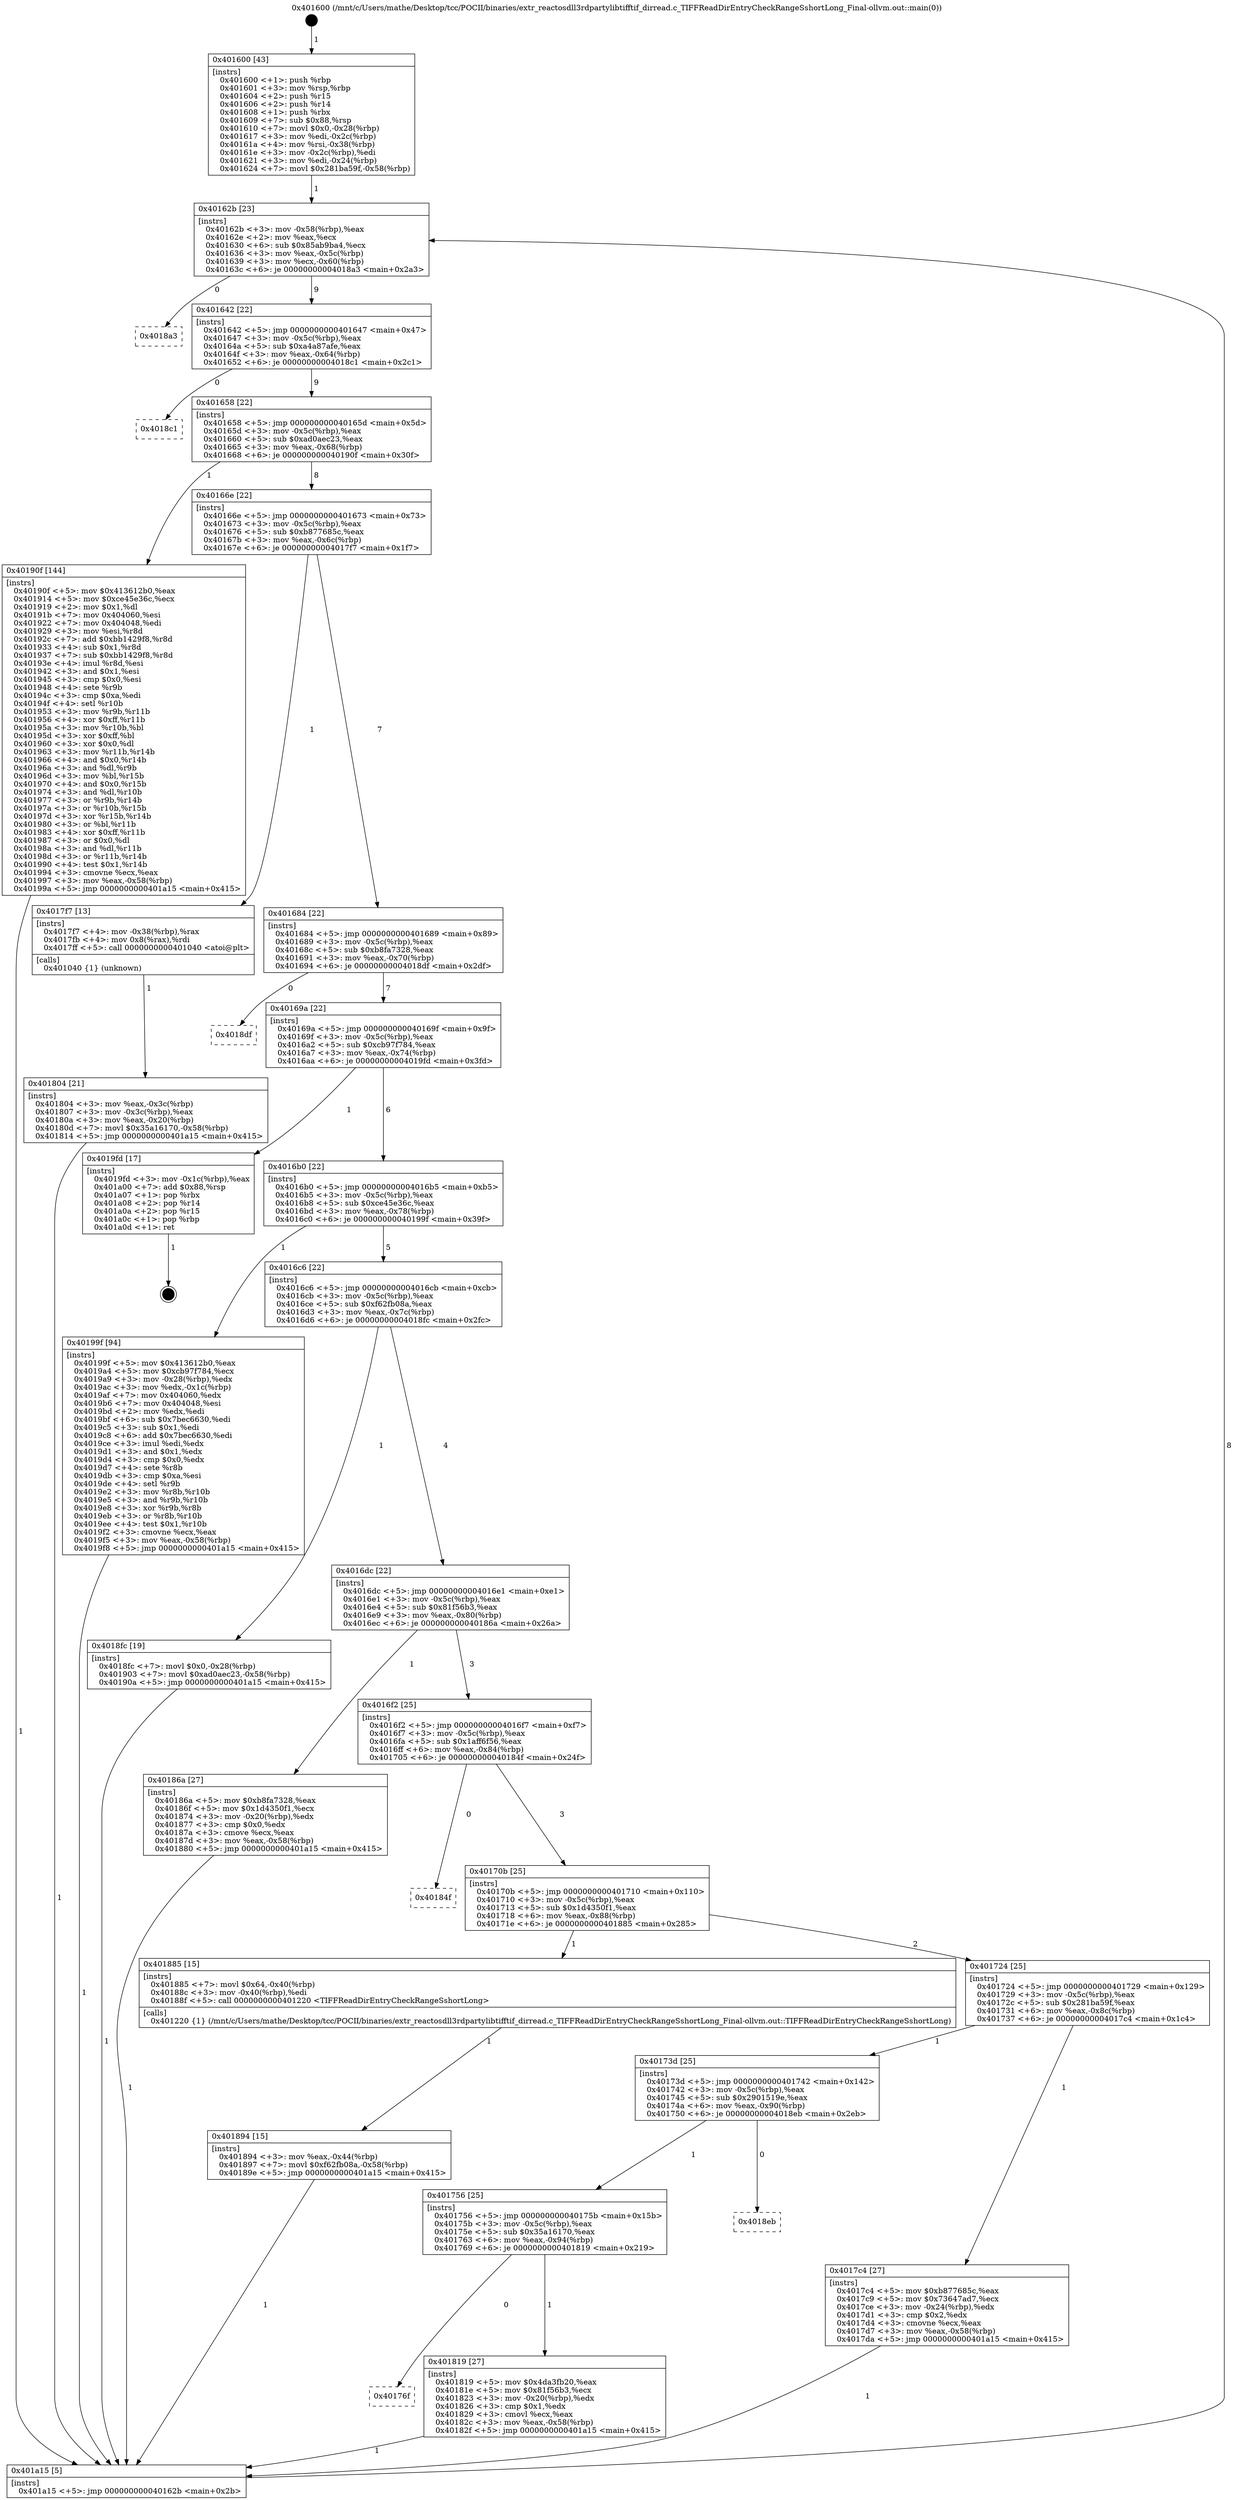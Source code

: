 digraph "0x401600" {
  label = "0x401600 (/mnt/c/Users/mathe/Desktop/tcc/POCII/binaries/extr_reactosdll3rdpartylibtifftif_dirread.c_TIFFReadDirEntryCheckRangeSshortLong_Final-ollvm.out::main(0))"
  labelloc = "t"
  node[shape=record]

  Entry [label="",width=0.3,height=0.3,shape=circle,fillcolor=black,style=filled]
  "0x40162b" [label="{
     0x40162b [23]\l
     | [instrs]\l
     &nbsp;&nbsp;0x40162b \<+3\>: mov -0x58(%rbp),%eax\l
     &nbsp;&nbsp;0x40162e \<+2\>: mov %eax,%ecx\l
     &nbsp;&nbsp;0x401630 \<+6\>: sub $0x85ab9ba4,%ecx\l
     &nbsp;&nbsp;0x401636 \<+3\>: mov %eax,-0x5c(%rbp)\l
     &nbsp;&nbsp;0x401639 \<+3\>: mov %ecx,-0x60(%rbp)\l
     &nbsp;&nbsp;0x40163c \<+6\>: je 00000000004018a3 \<main+0x2a3\>\l
  }"]
  "0x4018a3" [label="{
     0x4018a3\l
  }", style=dashed]
  "0x401642" [label="{
     0x401642 [22]\l
     | [instrs]\l
     &nbsp;&nbsp;0x401642 \<+5\>: jmp 0000000000401647 \<main+0x47\>\l
     &nbsp;&nbsp;0x401647 \<+3\>: mov -0x5c(%rbp),%eax\l
     &nbsp;&nbsp;0x40164a \<+5\>: sub $0xa4a87afe,%eax\l
     &nbsp;&nbsp;0x40164f \<+3\>: mov %eax,-0x64(%rbp)\l
     &nbsp;&nbsp;0x401652 \<+6\>: je 00000000004018c1 \<main+0x2c1\>\l
  }"]
  Exit [label="",width=0.3,height=0.3,shape=circle,fillcolor=black,style=filled,peripheries=2]
  "0x4018c1" [label="{
     0x4018c1\l
  }", style=dashed]
  "0x401658" [label="{
     0x401658 [22]\l
     | [instrs]\l
     &nbsp;&nbsp;0x401658 \<+5\>: jmp 000000000040165d \<main+0x5d\>\l
     &nbsp;&nbsp;0x40165d \<+3\>: mov -0x5c(%rbp),%eax\l
     &nbsp;&nbsp;0x401660 \<+5\>: sub $0xad0aec23,%eax\l
     &nbsp;&nbsp;0x401665 \<+3\>: mov %eax,-0x68(%rbp)\l
     &nbsp;&nbsp;0x401668 \<+6\>: je 000000000040190f \<main+0x30f\>\l
  }"]
  "0x401894" [label="{
     0x401894 [15]\l
     | [instrs]\l
     &nbsp;&nbsp;0x401894 \<+3\>: mov %eax,-0x44(%rbp)\l
     &nbsp;&nbsp;0x401897 \<+7\>: movl $0xf62fb08a,-0x58(%rbp)\l
     &nbsp;&nbsp;0x40189e \<+5\>: jmp 0000000000401a15 \<main+0x415\>\l
  }"]
  "0x40190f" [label="{
     0x40190f [144]\l
     | [instrs]\l
     &nbsp;&nbsp;0x40190f \<+5\>: mov $0x413612b0,%eax\l
     &nbsp;&nbsp;0x401914 \<+5\>: mov $0xce45e36c,%ecx\l
     &nbsp;&nbsp;0x401919 \<+2\>: mov $0x1,%dl\l
     &nbsp;&nbsp;0x40191b \<+7\>: mov 0x404060,%esi\l
     &nbsp;&nbsp;0x401922 \<+7\>: mov 0x404048,%edi\l
     &nbsp;&nbsp;0x401929 \<+3\>: mov %esi,%r8d\l
     &nbsp;&nbsp;0x40192c \<+7\>: add $0xbb1429f8,%r8d\l
     &nbsp;&nbsp;0x401933 \<+4\>: sub $0x1,%r8d\l
     &nbsp;&nbsp;0x401937 \<+7\>: sub $0xbb1429f8,%r8d\l
     &nbsp;&nbsp;0x40193e \<+4\>: imul %r8d,%esi\l
     &nbsp;&nbsp;0x401942 \<+3\>: and $0x1,%esi\l
     &nbsp;&nbsp;0x401945 \<+3\>: cmp $0x0,%esi\l
     &nbsp;&nbsp;0x401948 \<+4\>: sete %r9b\l
     &nbsp;&nbsp;0x40194c \<+3\>: cmp $0xa,%edi\l
     &nbsp;&nbsp;0x40194f \<+4\>: setl %r10b\l
     &nbsp;&nbsp;0x401953 \<+3\>: mov %r9b,%r11b\l
     &nbsp;&nbsp;0x401956 \<+4\>: xor $0xff,%r11b\l
     &nbsp;&nbsp;0x40195a \<+3\>: mov %r10b,%bl\l
     &nbsp;&nbsp;0x40195d \<+3\>: xor $0xff,%bl\l
     &nbsp;&nbsp;0x401960 \<+3\>: xor $0x0,%dl\l
     &nbsp;&nbsp;0x401963 \<+3\>: mov %r11b,%r14b\l
     &nbsp;&nbsp;0x401966 \<+4\>: and $0x0,%r14b\l
     &nbsp;&nbsp;0x40196a \<+3\>: and %dl,%r9b\l
     &nbsp;&nbsp;0x40196d \<+3\>: mov %bl,%r15b\l
     &nbsp;&nbsp;0x401970 \<+4\>: and $0x0,%r15b\l
     &nbsp;&nbsp;0x401974 \<+3\>: and %dl,%r10b\l
     &nbsp;&nbsp;0x401977 \<+3\>: or %r9b,%r14b\l
     &nbsp;&nbsp;0x40197a \<+3\>: or %r10b,%r15b\l
     &nbsp;&nbsp;0x40197d \<+3\>: xor %r15b,%r14b\l
     &nbsp;&nbsp;0x401980 \<+3\>: or %bl,%r11b\l
     &nbsp;&nbsp;0x401983 \<+4\>: xor $0xff,%r11b\l
     &nbsp;&nbsp;0x401987 \<+3\>: or $0x0,%dl\l
     &nbsp;&nbsp;0x40198a \<+3\>: and %dl,%r11b\l
     &nbsp;&nbsp;0x40198d \<+3\>: or %r11b,%r14b\l
     &nbsp;&nbsp;0x401990 \<+4\>: test $0x1,%r14b\l
     &nbsp;&nbsp;0x401994 \<+3\>: cmovne %ecx,%eax\l
     &nbsp;&nbsp;0x401997 \<+3\>: mov %eax,-0x58(%rbp)\l
     &nbsp;&nbsp;0x40199a \<+5\>: jmp 0000000000401a15 \<main+0x415\>\l
  }"]
  "0x40166e" [label="{
     0x40166e [22]\l
     | [instrs]\l
     &nbsp;&nbsp;0x40166e \<+5\>: jmp 0000000000401673 \<main+0x73\>\l
     &nbsp;&nbsp;0x401673 \<+3\>: mov -0x5c(%rbp),%eax\l
     &nbsp;&nbsp;0x401676 \<+5\>: sub $0xb877685c,%eax\l
     &nbsp;&nbsp;0x40167b \<+3\>: mov %eax,-0x6c(%rbp)\l
     &nbsp;&nbsp;0x40167e \<+6\>: je 00000000004017f7 \<main+0x1f7\>\l
  }"]
  "0x40176f" [label="{
     0x40176f\l
  }", style=dashed]
  "0x4017f7" [label="{
     0x4017f7 [13]\l
     | [instrs]\l
     &nbsp;&nbsp;0x4017f7 \<+4\>: mov -0x38(%rbp),%rax\l
     &nbsp;&nbsp;0x4017fb \<+4\>: mov 0x8(%rax),%rdi\l
     &nbsp;&nbsp;0x4017ff \<+5\>: call 0000000000401040 \<atoi@plt\>\l
     | [calls]\l
     &nbsp;&nbsp;0x401040 \{1\} (unknown)\l
  }"]
  "0x401684" [label="{
     0x401684 [22]\l
     | [instrs]\l
     &nbsp;&nbsp;0x401684 \<+5\>: jmp 0000000000401689 \<main+0x89\>\l
     &nbsp;&nbsp;0x401689 \<+3\>: mov -0x5c(%rbp),%eax\l
     &nbsp;&nbsp;0x40168c \<+5\>: sub $0xb8fa7328,%eax\l
     &nbsp;&nbsp;0x401691 \<+3\>: mov %eax,-0x70(%rbp)\l
     &nbsp;&nbsp;0x401694 \<+6\>: je 00000000004018df \<main+0x2df\>\l
  }"]
  "0x401819" [label="{
     0x401819 [27]\l
     | [instrs]\l
     &nbsp;&nbsp;0x401819 \<+5\>: mov $0x4da3fb20,%eax\l
     &nbsp;&nbsp;0x40181e \<+5\>: mov $0x81f56b3,%ecx\l
     &nbsp;&nbsp;0x401823 \<+3\>: mov -0x20(%rbp),%edx\l
     &nbsp;&nbsp;0x401826 \<+3\>: cmp $0x1,%edx\l
     &nbsp;&nbsp;0x401829 \<+3\>: cmovl %ecx,%eax\l
     &nbsp;&nbsp;0x40182c \<+3\>: mov %eax,-0x58(%rbp)\l
     &nbsp;&nbsp;0x40182f \<+5\>: jmp 0000000000401a15 \<main+0x415\>\l
  }"]
  "0x4018df" [label="{
     0x4018df\l
  }", style=dashed]
  "0x40169a" [label="{
     0x40169a [22]\l
     | [instrs]\l
     &nbsp;&nbsp;0x40169a \<+5\>: jmp 000000000040169f \<main+0x9f\>\l
     &nbsp;&nbsp;0x40169f \<+3\>: mov -0x5c(%rbp),%eax\l
     &nbsp;&nbsp;0x4016a2 \<+5\>: sub $0xcb97f784,%eax\l
     &nbsp;&nbsp;0x4016a7 \<+3\>: mov %eax,-0x74(%rbp)\l
     &nbsp;&nbsp;0x4016aa \<+6\>: je 00000000004019fd \<main+0x3fd\>\l
  }"]
  "0x401756" [label="{
     0x401756 [25]\l
     | [instrs]\l
     &nbsp;&nbsp;0x401756 \<+5\>: jmp 000000000040175b \<main+0x15b\>\l
     &nbsp;&nbsp;0x40175b \<+3\>: mov -0x5c(%rbp),%eax\l
     &nbsp;&nbsp;0x40175e \<+5\>: sub $0x35a16170,%eax\l
     &nbsp;&nbsp;0x401763 \<+6\>: mov %eax,-0x94(%rbp)\l
     &nbsp;&nbsp;0x401769 \<+6\>: je 0000000000401819 \<main+0x219\>\l
  }"]
  "0x4019fd" [label="{
     0x4019fd [17]\l
     | [instrs]\l
     &nbsp;&nbsp;0x4019fd \<+3\>: mov -0x1c(%rbp),%eax\l
     &nbsp;&nbsp;0x401a00 \<+7\>: add $0x88,%rsp\l
     &nbsp;&nbsp;0x401a07 \<+1\>: pop %rbx\l
     &nbsp;&nbsp;0x401a08 \<+2\>: pop %r14\l
     &nbsp;&nbsp;0x401a0a \<+2\>: pop %r15\l
     &nbsp;&nbsp;0x401a0c \<+1\>: pop %rbp\l
     &nbsp;&nbsp;0x401a0d \<+1\>: ret\l
  }"]
  "0x4016b0" [label="{
     0x4016b0 [22]\l
     | [instrs]\l
     &nbsp;&nbsp;0x4016b0 \<+5\>: jmp 00000000004016b5 \<main+0xb5\>\l
     &nbsp;&nbsp;0x4016b5 \<+3\>: mov -0x5c(%rbp),%eax\l
     &nbsp;&nbsp;0x4016b8 \<+5\>: sub $0xce45e36c,%eax\l
     &nbsp;&nbsp;0x4016bd \<+3\>: mov %eax,-0x78(%rbp)\l
     &nbsp;&nbsp;0x4016c0 \<+6\>: je 000000000040199f \<main+0x39f\>\l
  }"]
  "0x4018eb" [label="{
     0x4018eb\l
  }", style=dashed]
  "0x40199f" [label="{
     0x40199f [94]\l
     | [instrs]\l
     &nbsp;&nbsp;0x40199f \<+5\>: mov $0x413612b0,%eax\l
     &nbsp;&nbsp;0x4019a4 \<+5\>: mov $0xcb97f784,%ecx\l
     &nbsp;&nbsp;0x4019a9 \<+3\>: mov -0x28(%rbp),%edx\l
     &nbsp;&nbsp;0x4019ac \<+3\>: mov %edx,-0x1c(%rbp)\l
     &nbsp;&nbsp;0x4019af \<+7\>: mov 0x404060,%edx\l
     &nbsp;&nbsp;0x4019b6 \<+7\>: mov 0x404048,%esi\l
     &nbsp;&nbsp;0x4019bd \<+2\>: mov %edx,%edi\l
     &nbsp;&nbsp;0x4019bf \<+6\>: sub $0x7bec6630,%edi\l
     &nbsp;&nbsp;0x4019c5 \<+3\>: sub $0x1,%edi\l
     &nbsp;&nbsp;0x4019c8 \<+6\>: add $0x7bec6630,%edi\l
     &nbsp;&nbsp;0x4019ce \<+3\>: imul %edi,%edx\l
     &nbsp;&nbsp;0x4019d1 \<+3\>: and $0x1,%edx\l
     &nbsp;&nbsp;0x4019d4 \<+3\>: cmp $0x0,%edx\l
     &nbsp;&nbsp;0x4019d7 \<+4\>: sete %r8b\l
     &nbsp;&nbsp;0x4019db \<+3\>: cmp $0xa,%esi\l
     &nbsp;&nbsp;0x4019de \<+4\>: setl %r9b\l
     &nbsp;&nbsp;0x4019e2 \<+3\>: mov %r8b,%r10b\l
     &nbsp;&nbsp;0x4019e5 \<+3\>: and %r9b,%r10b\l
     &nbsp;&nbsp;0x4019e8 \<+3\>: xor %r9b,%r8b\l
     &nbsp;&nbsp;0x4019eb \<+3\>: or %r8b,%r10b\l
     &nbsp;&nbsp;0x4019ee \<+4\>: test $0x1,%r10b\l
     &nbsp;&nbsp;0x4019f2 \<+3\>: cmovne %ecx,%eax\l
     &nbsp;&nbsp;0x4019f5 \<+3\>: mov %eax,-0x58(%rbp)\l
     &nbsp;&nbsp;0x4019f8 \<+5\>: jmp 0000000000401a15 \<main+0x415\>\l
  }"]
  "0x4016c6" [label="{
     0x4016c6 [22]\l
     | [instrs]\l
     &nbsp;&nbsp;0x4016c6 \<+5\>: jmp 00000000004016cb \<main+0xcb\>\l
     &nbsp;&nbsp;0x4016cb \<+3\>: mov -0x5c(%rbp),%eax\l
     &nbsp;&nbsp;0x4016ce \<+5\>: sub $0xf62fb08a,%eax\l
     &nbsp;&nbsp;0x4016d3 \<+3\>: mov %eax,-0x7c(%rbp)\l
     &nbsp;&nbsp;0x4016d6 \<+6\>: je 00000000004018fc \<main+0x2fc\>\l
  }"]
  "0x401804" [label="{
     0x401804 [21]\l
     | [instrs]\l
     &nbsp;&nbsp;0x401804 \<+3\>: mov %eax,-0x3c(%rbp)\l
     &nbsp;&nbsp;0x401807 \<+3\>: mov -0x3c(%rbp),%eax\l
     &nbsp;&nbsp;0x40180a \<+3\>: mov %eax,-0x20(%rbp)\l
     &nbsp;&nbsp;0x40180d \<+7\>: movl $0x35a16170,-0x58(%rbp)\l
     &nbsp;&nbsp;0x401814 \<+5\>: jmp 0000000000401a15 \<main+0x415\>\l
  }"]
  "0x4018fc" [label="{
     0x4018fc [19]\l
     | [instrs]\l
     &nbsp;&nbsp;0x4018fc \<+7\>: movl $0x0,-0x28(%rbp)\l
     &nbsp;&nbsp;0x401903 \<+7\>: movl $0xad0aec23,-0x58(%rbp)\l
     &nbsp;&nbsp;0x40190a \<+5\>: jmp 0000000000401a15 \<main+0x415\>\l
  }"]
  "0x4016dc" [label="{
     0x4016dc [22]\l
     | [instrs]\l
     &nbsp;&nbsp;0x4016dc \<+5\>: jmp 00000000004016e1 \<main+0xe1\>\l
     &nbsp;&nbsp;0x4016e1 \<+3\>: mov -0x5c(%rbp),%eax\l
     &nbsp;&nbsp;0x4016e4 \<+5\>: sub $0x81f56b3,%eax\l
     &nbsp;&nbsp;0x4016e9 \<+3\>: mov %eax,-0x80(%rbp)\l
     &nbsp;&nbsp;0x4016ec \<+6\>: je 000000000040186a \<main+0x26a\>\l
  }"]
  "0x401600" [label="{
     0x401600 [43]\l
     | [instrs]\l
     &nbsp;&nbsp;0x401600 \<+1\>: push %rbp\l
     &nbsp;&nbsp;0x401601 \<+3\>: mov %rsp,%rbp\l
     &nbsp;&nbsp;0x401604 \<+2\>: push %r15\l
     &nbsp;&nbsp;0x401606 \<+2\>: push %r14\l
     &nbsp;&nbsp;0x401608 \<+1\>: push %rbx\l
     &nbsp;&nbsp;0x401609 \<+7\>: sub $0x88,%rsp\l
     &nbsp;&nbsp;0x401610 \<+7\>: movl $0x0,-0x28(%rbp)\l
     &nbsp;&nbsp;0x401617 \<+3\>: mov %edi,-0x2c(%rbp)\l
     &nbsp;&nbsp;0x40161a \<+4\>: mov %rsi,-0x38(%rbp)\l
     &nbsp;&nbsp;0x40161e \<+3\>: mov -0x2c(%rbp),%edi\l
     &nbsp;&nbsp;0x401621 \<+3\>: mov %edi,-0x24(%rbp)\l
     &nbsp;&nbsp;0x401624 \<+7\>: movl $0x281ba59f,-0x58(%rbp)\l
  }"]
  "0x40186a" [label="{
     0x40186a [27]\l
     | [instrs]\l
     &nbsp;&nbsp;0x40186a \<+5\>: mov $0xb8fa7328,%eax\l
     &nbsp;&nbsp;0x40186f \<+5\>: mov $0x1d4350f1,%ecx\l
     &nbsp;&nbsp;0x401874 \<+3\>: mov -0x20(%rbp),%edx\l
     &nbsp;&nbsp;0x401877 \<+3\>: cmp $0x0,%edx\l
     &nbsp;&nbsp;0x40187a \<+3\>: cmove %ecx,%eax\l
     &nbsp;&nbsp;0x40187d \<+3\>: mov %eax,-0x58(%rbp)\l
     &nbsp;&nbsp;0x401880 \<+5\>: jmp 0000000000401a15 \<main+0x415\>\l
  }"]
  "0x4016f2" [label="{
     0x4016f2 [25]\l
     | [instrs]\l
     &nbsp;&nbsp;0x4016f2 \<+5\>: jmp 00000000004016f7 \<main+0xf7\>\l
     &nbsp;&nbsp;0x4016f7 \<+3\>: mov -0x5c(%rbp),%eax\l
     &nbsp;&nbsp;0x4016fa \<+5\>: sub $0x1aff6f56,%eax\l
     &nbsp;&nbsp;0x4016ff \<+6\>: mov %eax,-0x84(%rbp)\l
     &nbsp;&nbsp;0x401705 \<+6\>: je 000000000040184f \<main+0x24f\>\l
  }"]
  "0x401a15" [label="{
     0x401a15 [5]\l
     | [instrs]\l
     &nbsp;&nbsp;0x401a15 \<+5\>: jmp 000000000040162b \<main+0x2b\>\l
  }"]
  "0x40184f" [label="{
     0x40184f\l
  }", style=dashed]
  "0x40170b" [label="{
     0x40170b [25]\l
     | [instrs]\l
     &nbsp;&nbsp;0x40170b \<+5\>: jmp 0000000000401710 \<main+0x110\>\l
     &nbsp;&nbsp;0x401710 \<+3\>: mov -0x5c(%rbp),%eax\l
     &nbsp;&nbsp;0x401713 \<+5\>: sub $0x1d4350f1,%eax\l
     &nbsp;&nbsp;0x401718 \<+6\>: mov %eax,-0x88(%rbp)\l
     &nbsp;&nbsp;0x40171e \<+6\>: je 0000000000401885 \<main+0x285\>\l
  }"]
  "0x40173d" [label="{
     0x40173d [25]\l
     | [instrs]\l
     &nbsp;&nbsp;0x40173d \<+5\>: jmp 0000000000401742 \<main+0x142\>\l
     &nbsp;&nbsp;0x401742 \<+3\>: mov -0x5c(%rbp),%eax\l
     &nbsp;&nbsp;0x401745 \<+5\>: sub $0x2901519e,%eax\l
     &nbsp;&nbsp;0x40174a \<+6\>: mov %eax,-0x90(%rbp)\l
     &nbsp;&nbsp;0x401750 \<+6\>: je 00000000004018eb \<main+0x2eb\>\l
  }"]
  "0x401885" [label="{
     0x401885 [15]\l
     | [instrs]\l
     &nbsp;&nbsp;0x401885 \<+7\>: movl $0x64,-0x40(%rbp)\l
     &nbsp;&nbsp;0x40188c \<+3\>: mov -0x40(%rbp),%edi\l
     &nbsp;&nbsp;0x40188f \<+5\>: call 0000000000401220 \<TIFFReadDirEntryCheckRangeSshortLong\>\l
     | [calls]\l
     &nbsp;&nbsp;0x401220 \{1\} (/mnt/c/Users/mathe/Desktop/tcc/POCII/binaries/extr_reactosdll3rdpartylibtifftif_dirread.c_TIFFReadDirEntryCheckRangeSshortLong_Final-ollvm.out::TIFFReadDirEntryCheckRangeSshortLong)\l
  }"]
  "0x401724" [label="{
     0x401724 [25]\l
     | [instrs]\l
     &nbsp;&nbsp;0x401724 \<+5\>: jmp 0000000000401729 \<main+0x129\>\l
     &nbsp;&nbsp;0x401729 \<+3\>: mov -0x5c(%rbp),%eax\l
     &nbsp;&nbsp;0x40172c \<+5\>: sub $0x281ba59f,%eax\l
     &nbsp;&nbsp;0x401731 \<+6\>: mov %eax,-0x8c(%rbp)\l
     &nbsp;&nbsp;0x401737 \<+6\>: je 00000000004017c4 \<main+0x1c4\>\l
  }"]
  "0x4017c4" [label="{
     0x4017c4 [27]\l
     | [instrs]\l
     &nbsp;&nbsp;0x4017c4 \<+5\>: mov $0xb877685c,%eax\l
     &nbsp;&nbsp;0x4017c9 \<+5\>: mov $0x73647ad7,%ecx\l
     &nbsp;&nbsp;0x4017ce \<+3\>: mov -0x24(%rbp),%edx\l
     &nbsp;&nbsp;0x4017d1 \<+3\>: cmp $0x2,%edx\l
     &nbsp;&nbsp;0x4017d4 \<+3\>: cmovne %ecx,%eax\l
     &nbsp;&nbsp;0x4017d7 \<+3\>: mov %eax,-0x58(%rbp)\l
     &nbsp;&nbsp;0x4017da \<+5\>: jmp 0000000000401a15 \<main+0x415\>\l
  }"]
  Entry -> "0x401600" [label=" 1"]
  "0x40162b" -> "0x4018a3" [label=" 0"]
  "0x40162b" -> "0x401642" [label=" 9"]
  "0x4019fd" -> Exit [label=" 1"]
  "0x401642" -> "0x4018c1" [label=" 0"]
  "0x401642" -> "0x401658" [label=" 9"]
  "0x40199f" -> "0x401a15" [label=" 1"]
  "0x401658" -> "0x40190f" [label=" 1"]
  "0x401658" -> "0x40166e" [label=" 8"]
  "0x40190f" -> "0x401a15" [label=" 1"]
  "0x40166e" -> "0x4017f7" [label=" 1"]
  "0x40166e" -> "0x401684" [label=" 7"]
  "0x4018fc" -> "0x401a15" [label=" 1"]
  "0x401684" -> "0x4018df" [label=" 0"]
  "0x401684" -> "0x40169a" [label=" 7"]
  "0x401894" -> "0x401a15" [label=" 1"]
  "0x40169a" -> "0x4019fd" [label=" 1"]
  "0x40169a" -> "0x4016b0" [label=" 6"]
  "0x40186a" -> "0x401a15" [label=" 1"]
  "0x4016b0" -> "0x40199f" [label=" 1"]
  "0x4016b0" -> "0x4016c6" [label=" 5"]
  "0x401819" -> "0x401a15" [label=" 1"]
  "0x4016c6" -> "0x4018fc" [label=" 1"]
  "0x4016c6" -> "0x4016dc" [label=" 4"]
  "0x401756" -> "0x401819" [label=" 1"]
  "0x4016dc" -> "0x40186a" [label=" 1"]
  "0x4016dc" -> "0x4016f2" [label=" 3"]
  "0x401885" -> "0x401894" [label=" 1"]
  "0x4016f2" -> "0x40184f" [label=" 0"]
  "0x4016f2" -> "0x40170b" [label=" 3"]
  "0x40173d" -> "0x401756" [label=" 1"]
  "0x40170b" -> "0x401885" [label=" 1"]
  "0x40170b" -> "0x401724" [label=" 2"]
  "0x40173d" -> "0x4018eb" [label=" 0"]
  "0x401724" -> "0x4017c4" [label=" 1"]
  "0x401724" -> "0x40173d" [label=" 1"]
  "0x4017c4" -> "0x401a15" [label=" 1"]
  "0x401600" -> "0x40162b" [label=" 1"]
  "0x401a15" -> "0x40162b" [label=" 8"]
  "0x4017f7" -> "0x401804" [label=" 1"]
  "0x401804" -> "0x401a15" [label=" 1"]
  "0x401756" -> "0x40176f" [label=" 0"]
}
